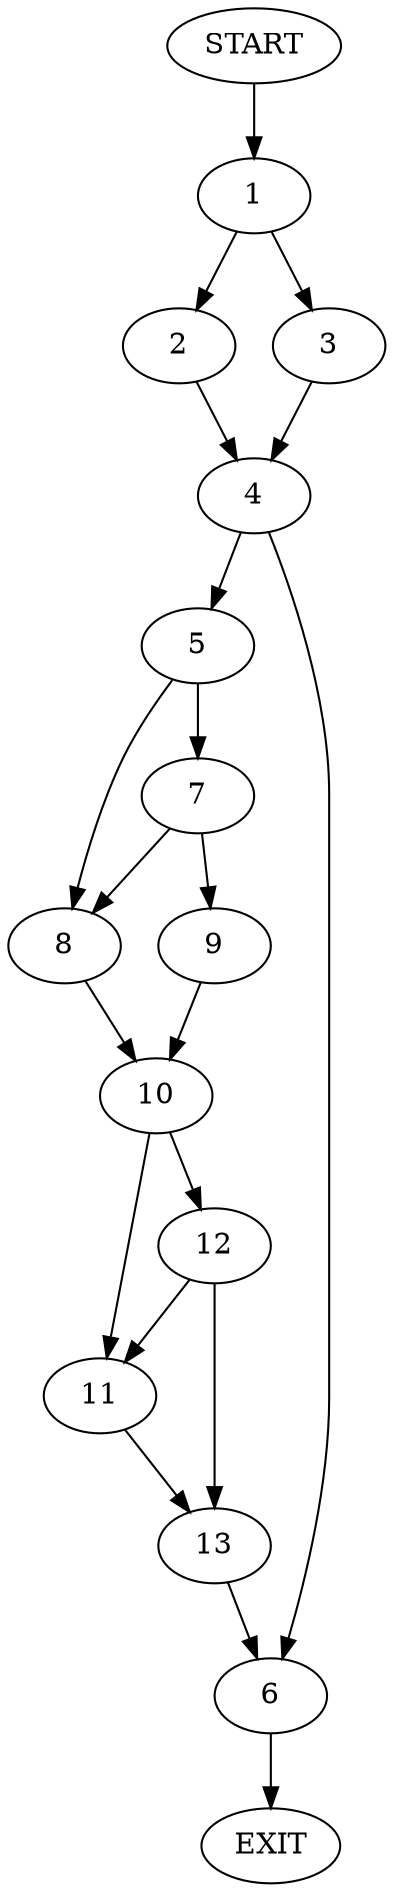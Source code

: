 digraph {
0 [label="START"]
14 [label="EXIT"]
0 -> 1
1 -> 2
1 -> 3
2 -> 4
3 -> 4
4 -> 5
4 -> 6
5 -> 7
5 -> 8
6 -> 14
7 -> 8
7 -> 9
8 -> 10
9 -> 10
10 -> 11
10 -> 12
11 -> 13
12 -> 13
12 -> 11
13 -> 6
}
